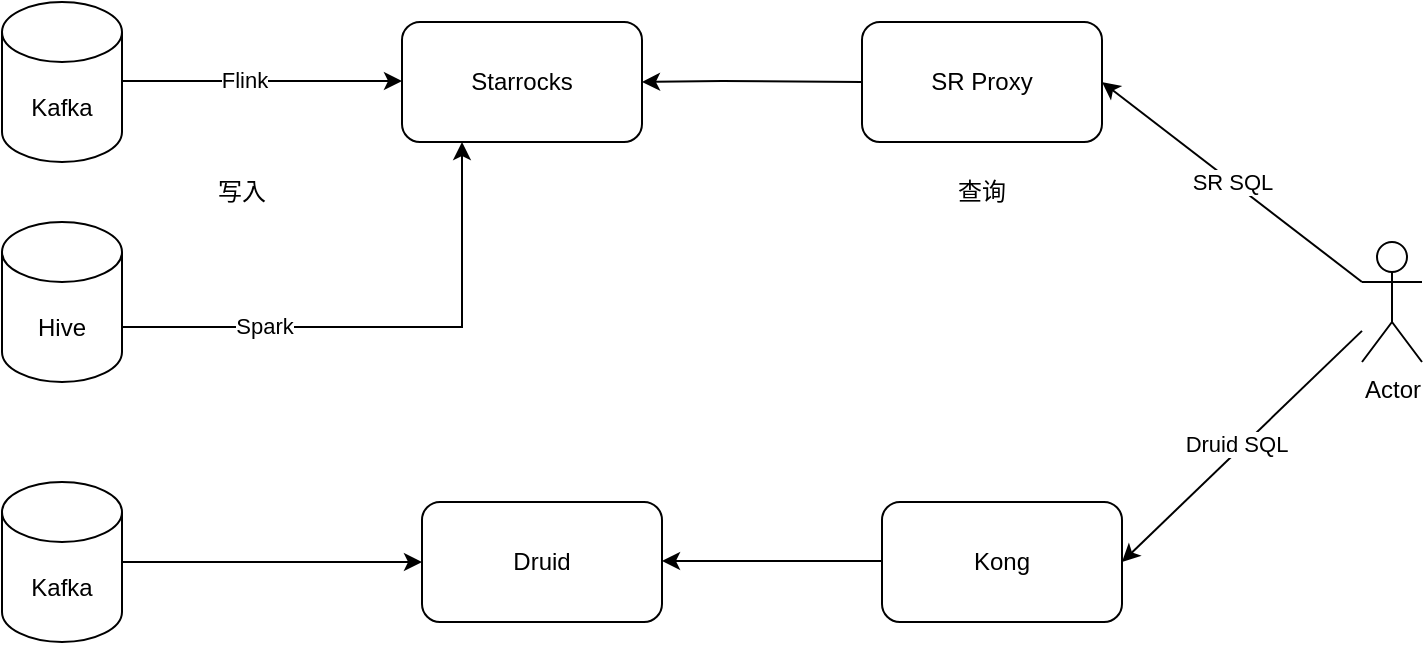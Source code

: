 <mxfile version="24.4.4" type="github">
  <diagram name="Page-1" id="DfPS0PrKty-qUpFRbwp3">
    <mxGraphModel dx="954" dy="606" grid="1" gridSize="10" guides="1" tooltips="1" connect="1" arrows="1" fold="1" page="1" pageScale="1" pageWidth="850" pageHeight="1100" math="0" shadow="0">
      <root>
        <mxCell id="0" />
        <mxCell id="1" parent="0" />
        <mxCell id="CjrtVeYOu_jG5Td_RAy8-1" value="Druid" style="rounded=1;whiteSpace=wrap;html=1;" parent="1" vertex="1">
          <mxGeometry x="620" y="410" width="120" height="60" as="geometry" />
        </mxCell>
        <mxCell id="CjrtVeYOu_jG5Td_RAy8-2" value="Starrocks" style="rounded=1;whiteSpace=wrap;html=1;" parent="1" vertex="1">
          <mxGeometry x="610" y="170" width="120" height="60" as="geometry" />
        </mxCell>
        <mxCell id="CjrtVeYOu_jG5Td_RAy8-4" style="edgeStyle=orthogonalEdgeStyle;rounded=0;orthogonalLoop=1;jettySize=auto;html=1;exitX=1;exitY=0.5;exitDx=0;exitDy=0;exitPerimeter=0;entryX=0;entryY=0.5;entryDx=0;entryDy=0;" parent="1" source="CjrtVeYOu_jG5Td_RAy8-3" target="CjrtVeYOu_jG5Td_RAy8-1" edge="1">
          <mxGeometry relative="1" as="geometry" />
        </mxCell>
        <mxCell id="CjrtVeYOu_jG5Td_RAy8-3" value="Kafka" style="shape=cylinder3;whiteSpace=wrap;html=1;boundedLbl=1;backgroundOutline=1;size=15;" parent="1" vertex="1">
          <mxGeometry x="410" y="400" width="60" height="80" as="geometry" />
        </mxCell>
        <mxCell id="CjrtVeYOu_jG5Td_RAy8-5" value="Kafka" style="shape=cylinder3;whiteSpace=wrap;html=1;boundedLbl=1;backgroundOutline=1;size=15;" parent="1" vertex="1">
          <mxGeometry x="410" y="160" width="60" height="80" as="geometry" />
        </mxCell>
        <mxCell id="CjrtVeYOu_jG5Td_RAy8-6" style="edgeStyle=orthogonalEdgeStyle;rounded=0;orthogonalLoop=1;jettySize=auto;html=1;exitX=1;exitY=0.5;exitDx=0;exitDy=0;exitPerimeter=0;entryX=0;entryY=0.5;entryDx=0;entryDy=0;" parent="1" edge="1">
          <mxGeometry relative="1" as="geometry">
            <mxPoint x="470" y="199.5" as="sourcePoint" />
            <mxPoint x="610" y="199.5" as="targetPoint" />
          </mxGeometry>
        </mxCell>
        <mxCell id="CjrtVeYOu_jG5Td_RAy8-7" value="Flink" style="edgeLabel;html=1;align=center;verticalAlign=middle;resizable=0;points=[];" parent="CjrtVeYOu_jG5Td_RAy8-6" vertex="1" connectable="0">
          <mxGeometry x="-0.129" y="2" relative="1" as="geometry">
            <mxPoint y="1" as="offset" />
          </mxGeometry>
        </mxCell>
        <mxCell id="CjrtVeYOu_jG5Td_RAy8-8" value="Actor" style="shape=umlActor;verticalLabelPosition=bottom;verticalAlign=top;html=1;outlineConnect=0;" parent="1" vertex="1">
          <mxGeometry x="1090" y="280" width="30" height="60" as="geometry" />
        </mxCell>
        <mxCell id="CjrtVeYOu_jG5Td_RAy8-9" value="SR Proxy" style="rounded=1;whiteSpace=wrap;html=1;" parent="1" vertex="1">
          <mxGeometry x="840" y="170" width="120" height="60" as="geometry" />
        </mxCell>
        <mxCell id="CjrtVeYOu_jG5Td_RAy8-10" value="Kong" style="rounded=1;whiteSpace=wrap;html=1;" parent="1" vertex="1">
          <mxGeometry x="850" y="410" width="120" height="60" as="geometry" />
        </mxCell>
        <mxCell id="CjrtVeYOu_jG5Td_RAy8-11" value="SR SQL" style="endArrow=classic;html=1;rounded=0;entryX=1;entryY=0.5;entryDx=0;entryDy=0;exitX=0;exitY=0.333;exitDx=0;exitDy=0;exitPerimeter=0;" parent="1" target="CjrtVeYOu_jG5Td_RAy8-9" edge="1" source="CjrtVeYOu_jG5Td_RAy8-8">
          <mxGeometry width="50" height="50" relative="1" as="geometry">
            <mxPoint x="1080" y="250" as="sourcePoint" />
            <mxPoint x="890" y="200" as="targetPoint" />
          </mxGeometry>
        </mxCell>
        <mxCell id="CjrtVeYOu_jG5Td_RAy8-12" value="" style="endArrow=classic;html=1;rounded=0;entryX=1;entryY=0.5;entryDx=0;entryDy=0;" parent="1" target="CjrtVeYOu_jG5Td_RAy8-10" edge="1" source="CjrtVeYOu_jG5Td_RAy8-8">
          <mxGeometry width="50" height="50" relative="1" as="geometry">
            <mxPoint x="1080" y="260" as="sourcePoint" />
            <mxPoint x="970" y="210" as="targetPoint" />
          </mxGeometry>
        </mxCell>
        <mxCell id="CjrtVeYOu_jG5Td_RAy8-20" value="Druid SQL" style="edgeLabel;html=1;align=center;verticalAlign=middle;resizable=0;points=[];" parent="CjrtVeYOu_jG5Td_RAy8-12" vertex="1" connectable="0">
          <mxGeometry x="0.013" y="-3" relative="1" as="geometry">
            <mxPoint as="offset" />
          </mxGeometry>
        </mxCell>
        <mxCell id="CjrtVeYOu_jG5Td_RAy8-14" value="" style="endArrow=classic;html=1;rounded=0;entryX=1;entryY=0.5;entryDx=0;entryDy=0;exitX=0;exitY=0.5;exitDx=0;exitDy=0;" parent="1" edge="1">
          <mxGeometry width="50" height="50" relative="1" as="geometry">
            <mxPoint x="850" y="439.5" as="sourcePoint" />
            <mxPoint x="740" y="439.5" as="targetPoint" />
            <Array as="points">
              <mxPoint x="780" y="439.5" />
            </Array>
          </mxGeometry>
        </mxCell>
        <mxCell id="CjrtVeYOu_jG5Td_RAy8-15" value="写入" style="text;html=1;align=center;verticalAlign=middle;whiteSpace=wrap;rounded=0;" parent="1" vertex="1">
          <mxGeometry x="500" y="240" width="60" height="30" as="geometry" />
        </mxCell>
        <mxCell id="CjrtVeYOu_jG5Td_RAy8-16" value="查询" style="text;html=1;align=center;verticalAlign=middle;whiteSpace=wrap;rounded=0;" parent="1" vertex="1">
          <mxGeometry x="870" y="240" width="60" height="30" as="geometry" />
        </mxCell>
        <mxCell id="HnPX8z6sEVfjPTiYfANm-1" value="" style="endArrow=classic;html=1;rounded=0;entryX=1;entryY=0.5;entryDx=0;entryDy=0;exitX=0;exitY=0.5;exitDx=0;exitDy=0;" edge="1" parent="1" source="CjrtVeYOu_jG5Td_RAy8-9" target="CjrtVeYOu_jG5Td_RAy8-2">
          <mxGeometry width="50" height="50" relative="1" as="geometry">
            <mxPoint x="830" y="200" as="sourcePoint" />
            <mxPoint x="740" y="200" as="targetPoint" />
            <Array as="points">
              <mxPoint x="770" y="199.5" />
            </Array>
          </mxGeometry>
        </mxCell>
        <mxCell id="HnPX8z6sEVfjPTiYfANm-2" value="Hive" style="shape=cylinder3;whiteSpace=wrap;html=1;boundedLbl=1;backgroundOutline=1;size=15;" vertex="1" parent="1">
          <mxGeometry x="410" y="270" width="60" height="80" as="geometry" />
        </mxCell>
        <mxCell id="HnPX8z6sEVfjPTiYfANm-3" style="edgeStyle=orthogonalEdgeStyle;rounded=0;orthogonalLoop=1;jettySize=auto;html=1;exitX=1;exitY=0;exitDx=0;exitDy=52.5;exitPerimeter=0;entryX=0.25;entryY=1;entryDx=0;entryDy=0;" edge="1" parent="1" source="HnPX8z6sEVfjPTiYfANm-2" target="CjrtVeYOu_jG5Td_RAy8-2">
          <mxGeometry relative="1" as="geometry">
            <mxPoint x="480" y="209.5" as="sourcePoint" />
            <mxPoint x="620" y="209.5" as="targetPoint" />
          </mxGeometry>
        </mxCell>
        <mxCell id="HnPX8z6sEVfjPTiYfANm-4" value="Spark" style="edgeLabel;html=1;align=center;verticalAlign=middle;resizable=0;points=[];" vertex="1" connectable="0" parent="HnPX8z6sEVfjPTiYfANm-3">
          <mxGeometry x="-0.129" y="2" relative="1" as="geometry">
            <mxPoint x="-44" y="1" as="offset" />
          </mxGeometry>
        </mxCell>
      </root>
    </mxGraphModel>
  </diagram>
</mxfile>
